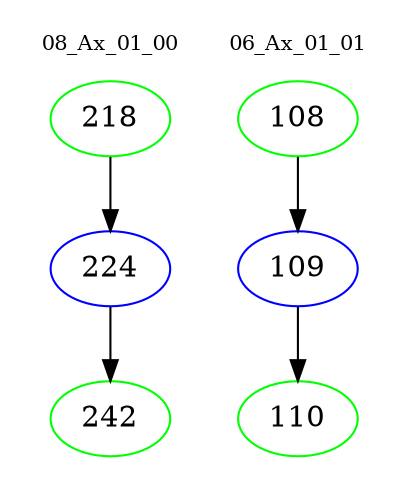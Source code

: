 digraph{
subgraph cluster_0 {
color = white
label = "08_Ax_01_00";
fontsize=10;
T0_218 [label="218", color="green"]
T0_218 -> T0_224 [color="black"]
T0_224 [label="224", color="blue"]
T0_224 -> T0_242 [color="black"]
T0_242 [label="242", color="green"]
}
subgraph cluster_1 {
color = white
label = "06_Ax_01_01";
fontsize=10;
T1_108 [label="108", color="green"]
T1_108 -> T1_109 [color="black"]
T1_109 [label="109", color="blue"]
T1_109 -> T1_110 [color="black"]
T1_110 [label="110", color="green"]
}
}
